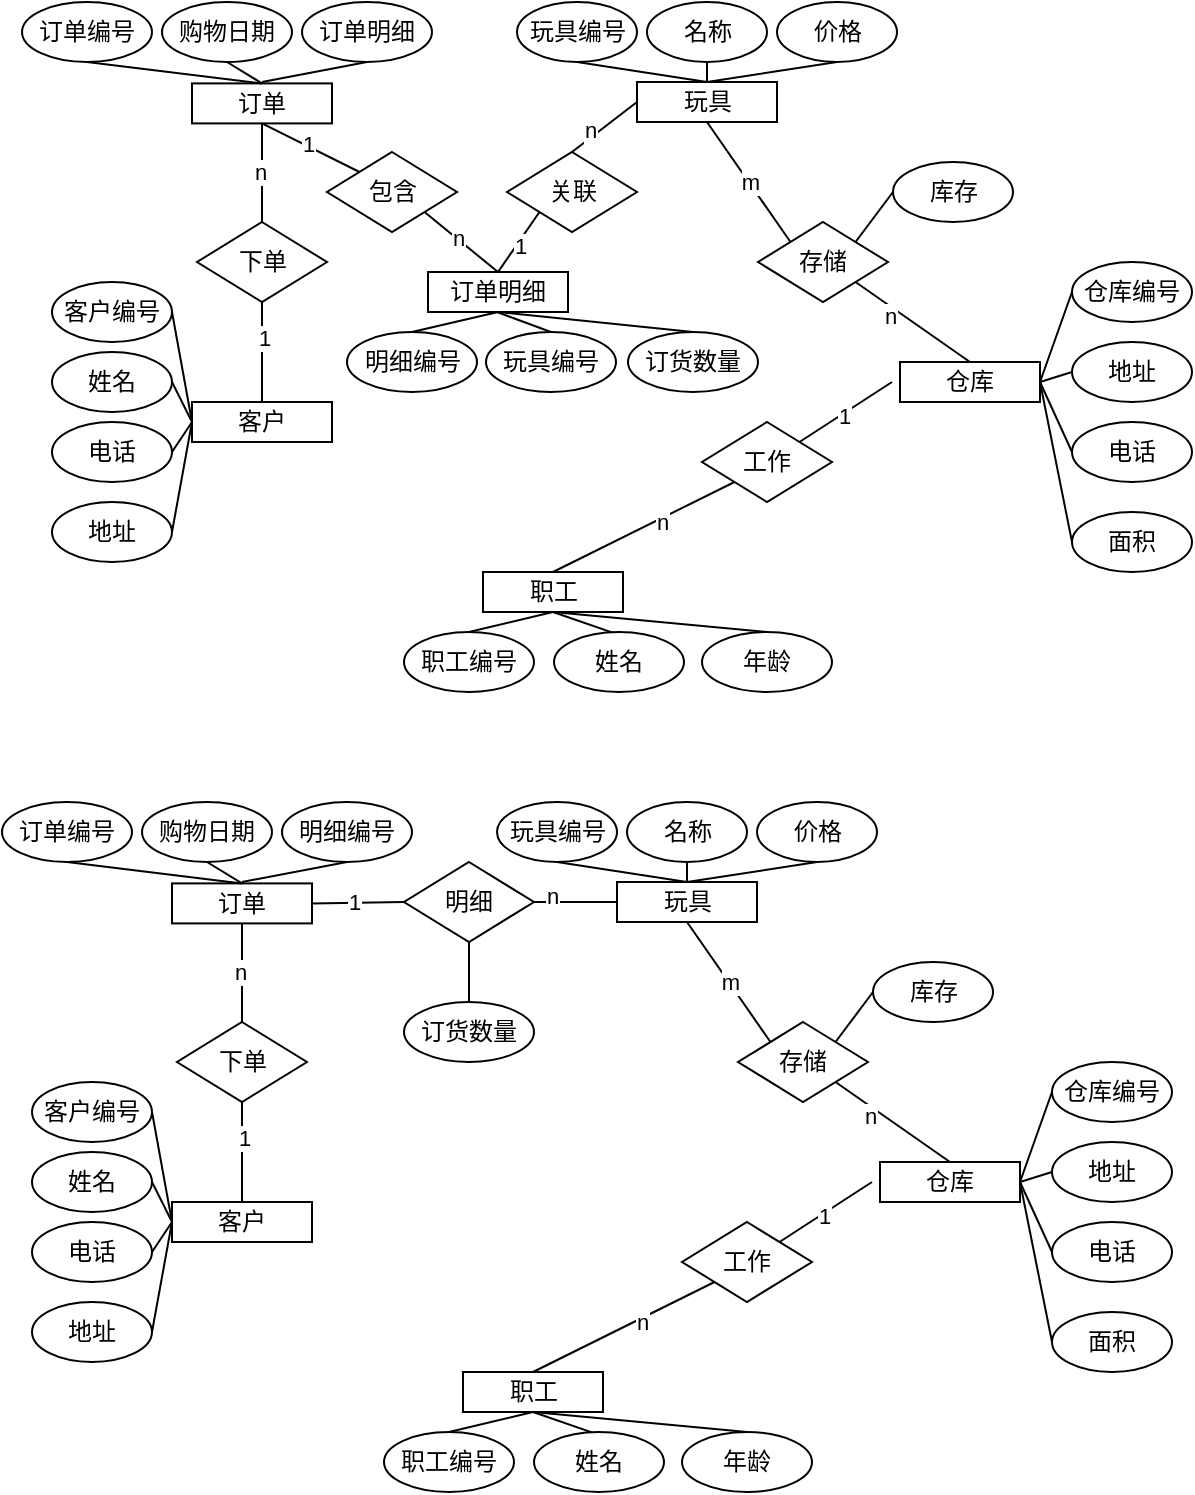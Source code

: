 <mxfile version="26.0.1">
  <diagram name="第 1 页" id="Eqhh9OgGutzszNMs7Qay">
    <mxGraphModel dx="298" dy="305" grid="1" gridSize="10" guides="1" tooltips="1" connect="1" arrows="1" fold="1" page="1" pageScale="1" pageWidth="827" pageHeight="1169" math="0" shadow="0">
      <root>
        <mxCell id="0" />
        <mxCell id="1" parent="0" />
        <mxCell id="LASCqqh6LcDLS0BnJnCz-1" value="玩具" style="rounded=0;whiteSpace=wrap;html=1;" vertex="1" parent="1">
          <mxGeometry x="387.5" y="150" width="70" height="20" as="geometry" />
        </mxCell>
        <mxCell id="LASCqqh6LcDLS0BnJnCz-2" value="客户" style="rounded=0;whiteSpace=wrap;html=1;" vertex="1" parent="1">
          <mxGeometry x="165" y="310" width="70" height="20" as="geometry" />
        </mxCell>
        <mxCell id="LASCqqh6LcDLS0BnJnCz-4" value="玩具编号" style="ellipse;whiteSpace=wrap;html=1;" vertex="1" parent="1">
          <mxGeometry x="327.5" y="110" width="60" height="30" as="geometry" />
        </mxCell>
        <mxCell id="LASCqqh6LcDLS0BnJnCz-5" value="名称" style="ellipse;whiteSpace=wrap;html=1;" vertex="1" parent="1">
          <mxGeometry x="392.5" y="110" width="60" height="30" as="geometry" />
        </mxCell>
        <mxCell id="LASCqqh6LcDLS0BnJnCz-6" value="仓库编号" style="ellipse;whiteSpace=wrap;html=1;" vertex="1" parent="1">
          <mxGeometry x="605" y="240" width="60" height="30" as="geometry" />
        </mxCell>
        <mxCell id="LASCqqh6LcDLS0BnJnCz-7" value="仓库" style="rounded=0;whiteSpace=wrap;html=1;" vertex="1" parent="1">
          <mxGeometry x="519" y="290" width="70" height="20" as="geometry" />
        </mxCell>
        <mxCell id="LASCqqh6LcDLS0BnJnCz-8" value="订单" style="rounded=0;whiteSpace=wrap;html=1;" vertex="1" parent="1">
          <mxGeometry x="165" y="150.7" width="70" height="20" as="geometry" />
        </mxCell>
        <mxCell id="LASCqqh6LcDLS0BnJnCz-11" value="客户编号" style="ellipse;whiteSpace=wrap;html=1;" vertex="1" parent="1">
          <mxGeometry x="95" y="250" width="60" height="30" as="geometry" />
        </mxCell>
        <mxCell id="LASCqqh6LcDLS0BnJnCz-12" value="姓名" style="ellipse;whiteSpace=wrap;html=1;" vertex="1" parent="1">
          <mxGeometry x="95" y="285" width="60" height="30" as="geometry" />
        </mxCell>
        <mxCell id="LASCqqh6LcDLS0BnJnCz-13" value="电话" style="ellipse;whiteSpace=wrap;html=1;" vertex="1" parent="1">
          <mxGeometry x="95" y="320" width="60" height="30" as="geometry" />
        </mxCell>
        <mxCell id="LASCqqh6LcDLS0BnJnCz-15" value="地址" style="ellipse;whiteSpace=wrap;html=1;" vertex="1" parent="1">
          <mxGeometry x="95" y="360" width="60" height="30" as="geometry" />
        </mxCell>
        <mxCell id="LASCqqh6LcDLS0BnJnCz-16" value="价格" style="ellipse;whiteSpace=wrap;html=1;" vertex="1" parent="1">
          <mxGeometry x="457.5" y="110" width="60" height="30" as="geometry" />
        </mxCell>
        <mxCell id="LASCqqh6LcDLS0BnJnCz-17" value="地址" style="ellipse;whiteSpace=wrap;html=1;" vertex="1" parent="1">
          <mxGeometry x="605" y="280" width="60" height="30" as="geometry" />
        </mxCell>
        <mxCell id="LASCqqh6LcDLS0BnJnCz-19" value="电话" style="ellipse;whiteSpace=wrap;html=1;" vertex="1" parent="1">
          <mxGeometry x="605" y="320" width="60" height="30" as="geometry" />
        </mxCell>
        <mxCell id="LASCqqh6LcDLS0BnJnCz-20" value="面积" style="ellipse;whiteSpace=wrap;html=1;" vertex="1" parent="1">
          <mxGeometry x="605" y="365" width="60" height="30" as="geometry" />
        </mxCell>
        <mxCell id="LASCqqh6LcDLS0BnJnCz-23" value="订货数量" style="ellipse;whiteSpace=wrap;html=1;" vertex="1" parent="1">
          <mxGeometry x="383" y="275" width="65" height="30" as="geometry" />
        </mxCell>
        <mxCell id="LASCqqh6LcDLS0BnJnCz-26" value="订单编号" style="ellipse;whiteSpace=wrap;html=1;" vertex="1" parent="1">
          <mxGeometry x="80" y="110.0" width="65" height="30" as="geometry" />
        </mxCell>
        <mxCell id="LASCqqh6LcDLS0BnJnCz-28" value="购物日期" style="ellipse;whiteSpace=wrap;html=1;" vertex="1" parent="1">
          <mxGeometry x="150" y="110.0" width="65" height="30" as="geometry" />
        </mxCell>
        <mxCell id="LASCqqh6LcDLS0BnJnCz-31" value="存储" style="rhombus;whiteSpace=wrap;html=1;" vertex="1" parent="1">
          <mxGeometry x="448" y="220" width="65" height="40" as="geometry" />
        </mxCell>
        <mxCell id="LASCqqh6LcDLS0BnJnCz-32" value="库存" style="ellipse;whiteSpace=wrap;html=1;" vertex="1" parent="1">
          <mxGeometry x="515.5" y="190" width="60" height="30" as="geometry" />
        </mxCell>
        <mxCell id="LASCqqh6LcDLS0BnJnCz-33" value="" style="endArrow=none;html=1;rounded=0;entryX=0;entryY=0;entryDx=0;entryDy=0;exitX=0.5;exitY=1;exitDx=0;exitDy=0;" edge="1" parent="1" source="LASCqqh6LcDLS0BnJnCz-1" target="LASCqqh6LcDLS0BnJnCz-31">
          <mxGeometry width="50" height="50" relative="1" as="geometry">
            <mxPoint x="430" y="190" as="sourcePoint" />
            <mxPoint x="425" y="250" as="targetPoint" />
          </mxGeometry>
        </mxCell>
        <mxCell id="LASCqqh6LcDLS0BnJnCz-37" value="m" style="edgeLabel;html=1;align=center;verticalAlign=middle;resizable=0;points=[];" vertex="1" connectable="0" parent="LASCqqh6LcDLS0BnJnCz-33">
          <mxGeometry x="-0.04" relative="1" as="geometry">
            <mxPoint x="1" y="1" as="offset" />
          </mxGeometry>
        </mxCell>
        <mxCell id="LASCqqh6LcDLS0BnJnCz-34" value="" style="endArrow=none;html=1;rounded=0;exitX=0.5;exitY=0;exitDx=0;exitDy=0;entryX=0;entryY=1;entryDx=0;entryDy=0;" edge="1" parent="1" source="LASCqqh6LcDLS0BnJnCz-84" target="LASCqqh6LcDLS0BnJnCz-60">
          <mxGeometry width="50" height="50" relative="1" as="geometry">
            <mxPoint x="250" y="140.7" as="sourcePoint" />
            <mxPoint x="300" y="90.7" as="targetPoint" />
          </mxGeometry>
        </mxCell>
        <mxCell id="LASCqqh6LcDLS0BnJnCz-63" value="1" style="edgeLabel;html=1;align=center;verticalAlign=middle;resizable=0;points=[];" vertex="1" connectable="0" parent="LASCqqh6LcDLS0BnJnCz-34">
          <mxGeometry x="-0.057" y="-1" relative="1" as="geometry">
            <mxPoint as="offset" />
          </mxGeometry>
        </mxCell>
        <mxCell id="LASCqqh6LcDLS0BnJnCz-35" value="" style="endArrow=none;html=1;rounded=0;exitX=0.5;exitY=1;exitDx=0;exitDy=0;entryX=0.5;entryY=0;entryDx=0;entryDy=0;" edge="1" parent="1" source="LASCqqh6LcDLS0BnJnCz-40" target="LASCqqh6LcDLS0BnJnCz-54">
          <mxGeometry width="50" height="50" relative="1" as="geometry">
            <mxPoint x="405.5" y="395" as="sourcePoint" />
            <mxPoint x="455.5" y="345" as="targetPoint" />
          </mxGeometry>
        </mxCell>
        <mxCell id="LASCqqh6LcDLS0BnJnCz-36" value="" style="endArrow=none;html=1;rounded=0;exitX=1;exitY=1;exitDx=0;exitDy=0;entryX=0.5;entryY=0;entryDx=0;entryDy=0;" edge="1" parent="1" source="LASCqqh6LcDLS0BnJnCz-31" target="LASCqqh6LcDLS0BnJnCz-7">
          <mxGeometry width="50" height="50" relative="1" as="geometry">
            <mxPoint x="415" y="330" as="sourcePoint" />
            <mxPoint x="465" y="280" as="targetPoint" />
          </mxGeometry>
        </mxCell>
        <mxCell id="LASCqqh6LcDLS0BnJnCz-38" value="n" style="edgeLabel;html=1;align=center;verticalAlign=middle;resizable=0;points=[];" vertex="1" connectable="0" parent="LASCqqh6LcDLS0BnJnCz-36">
          <mxGeometry x="-0.318" y="-4" relative="1" as="geometry">
            <mxPoint as="offset" />
          </mxGeometry>
        </mxCell>
        <mxCell id="LASCqqh6LcDLS0BnJnCz-39" value="" style="endArrow=none;html=1;rounded=0;exitX=1;exitY=0;exitDx=0;exitDy=0;entryX=0;entryY=0.5;entryDx=0;entryDy=0;" edge="1" parent="1" source="LASCqqh6LcDLS0BnJnCz-31" target="LASCqqh6LcDLS0BnJnCz-32">
          <mxGeometry width="50" height="50" relative="1" as="geometry">
            <mxPoint x="495" y="230" as="sourcePoint" />
            <mxPoint x="545" y="180" as="targetPoint" />
          </mxGeometry>
        </mxCell>
        <mxCell id="LASCqqh6LcDLS0BnJnCz-40" value="职工" style="rounded=0;whiteSpace=wrap;html=1;" vertex="1" parent="1">
          <mxGeometry x="310.5" y="395" width="70" height="20" as="geometry" />
        </mxCell>
        <mxCell id="LASCqqh6LcDLS0BnJnCz-42" value="工作" style="rhombus;whiteSpace=wrap;html=1;" vertex="1" parent="1">
          <mxGeometry x="420" y="320" width="65" height="40" as="geometry" />
        </mxCell>
        <mxCell id="LASCqqh6LcDLS0BnJnCz-44" value="" style="endArrow=none;html=1;rounded=0;entryX=0.462;entryY=0.019;entryDx=0;entryDy=0;entryPerimeter=0;" edge="1" parent="1" target="LASCqqh6LcDLS0BnJnCz-51">
          <mxGeometry width="50" height="50" relative="1" as="geometry">
            <mxPoint x="345.5" y="415" as="sourcePoint" />
            <mxPoint x="430.5" y="365" as="targetPoint" />
          </mxGeometry>
        </mxCell>
        <mxCell id="LASCqqh6LcDLS0BnJnCz-45" value="" style="endArrow=none;html=1;rounded=0;exitX=1;exitY=0.5;exitDx=0;exitDy=0;entryX=0;entryY=0.5;entryDx=0;entryDy=0;" edge="1" parent="1" source="LASCqqh6LcDLS0BnJnCz-7" target="LASCqqh6LcDLS0BnJnCz-6">
          <mxGeometry width="50" height="50" relative="1" as="geometry">
            <mxPoint x="440" y="510" as="sourcePoint" />
            <mxPoint x="490" y="460" as="targetPoint" />
          </mxGeometry>
        </mxCell>
        <mxCell id="LASCqqh6LcDLS0BnJnCz-46" value="" style="endArrow=none;html=1;rounded=0;exitX=1;exitY=0;exitDx=0;exitDy=0;" edge="1" parent="1" source="LASCqqh6LcDLS0BnJnCz-42">
          <mxGeometry width="50" height="50" relative="1" as="geometry">
            <mxPoint x="467.5" y="320" as="sourcePoint" />
            <mxPoint x="515" y="300" as="targetPoint" />
          </mxGeometry>
        </mxCell>
        <mxCell id="LASCqqh6LcDLS0BnJnCz-49" value="1" style="edgeLabel;html=1;align=center;verticalAlign=middle;resizable=0;points=[];" vertex="1" connectable="0" parent="LASCqqh6LcDLS0BnJnCz-46">
          <mxGeometry x="-0.086" y="-1" relative="1" as="geometry">
            <mxPoint as="offset" />
          </mxGeometry>
        </mxCell>
        <mxCell id="LASCqqh6LcDLS0BnJnCz-47" value="" style="endArrow=none;html=1;rounded=0;entryX=0;entryY=1;entryDx=0;entryDy=0;exitX=0.5;exitY=0;exitDx=0;exitDy=0;" edge="1" parent="1" source="LASCqqh6LcDLS0BnJnCz-40" target="LASCqqh6LcDLS0BnJnCz-42">
          <mxGeometry width="50" height="50" relative="1" as="geometry">
            <mxPoint x="383" y="360" as="sourcePoint" />
            <mxPoint x="439.75" y="380" as="targetPoint" />
          </mxGeometry>
        </mxCell>
        <mxCell id="LASCqqh6LcDLS0BnJnCz-48" value="n" style="edgeLabel;html=1;align=center;verticalAlign=middle;resizable=0;points=[];" vertex="1" connectable="0" parent="LASCqqh6LcDLS0BnJnCz-47">
          <mxGeometry x="0.183" y="-2" relative="1" as="geometry">
            <mxPoint as="offset" />
          </mxGeometry>
        </mxCell>
        <mxCell id="LASCqqh6LcDLS0BnJnCz-50" value="职工编号" style="ellipse;whiteSpace=wrap;html=1;" vertex="1" parent="1">
          <mxGeometry x="271" y="425" width="65" height="30" as="geometry" />
        </mxCell>
        <mxCell id="LASCqqh6LcDLS0BnJnCz-51" value="姓名" style="ellipse;whiteSpace=wrap;html=1;" vertex="1" parent="1">
          <mxGeometry x="346" y="425" width="65" height="30" as="geometry" />
        </mxCell>
        <mxCell id="LASCqqh6LcDLS0BnJnCz-54" value="年龄" style="ellipse;whiteSpace=wrap;html=1;" vertex="1" parent="1">
          <mxGeometry x="420" y="425" width="65" height="30" as="geometry" />
        </mxCell>
        <mxCell id="LASCqqh6LcDLS0BnJnCz-55" value="" style="endArrow=none;html=1;rounded=0;entryX=0.5;entryY=1;entryDx=0;entryDy=0;exitX=0.5;exitY=0;exitDx=0;exitDy=0;" edge="1" parent="1" source="LASCqqh6LcDLS0BnJnCz-50" target="LASCqqh6LcDLS0BnJnCz-40">
          <mxGeometry width="50" height="50" relative="1" as="geometry">
            <mxPoint x="315.5" y="325" as="sourcePoint" />
            <mxPoint x="365.5" y="275" as="targetPoint" />
          </mxGeometry>
        </mxCell>
        <mxCell id="LASCqqh6LcDLS0BnJnCz-56" value="" style="endArrow=none;html=1;rounded=0;entryX=1;entryY=0.5;entryDx=0;entryDy=0;exitX=0;exitY=0.5;exitDx=0;exitDy=0;" edge="1" parent="1" source="LASCqqh6LcDLS0BnJnCz-20" target="LASCqqh6LcDLS0BnJnCz-7">
          <mxGeometry width="50" height="50" relative="1" as="geometry">
            <mxPoint x="575" y="360" as="sourcePoint" />
            <mxPoint x="455" y="280" as="targetPoint" />
          </mxGeometry>
        </mxCell>
        <mxCell id="LASCqqh6LcDLS0BnJnCz-57" value="" style="endArrow=none;html=1;rounded=0;entryX=0;entryY=0.5;entryDx=0;entryDy=0;exitX=1;exitY=0.5;exitDx=0;exitDy=0;" edge="1" parent="1" source="LASCqqh6LcDLS0BnJnCz-7" target="LASCqqh6LcDLS0BnJnCz-19">
          <mxGeometry width="50" height="50" relative="1" as="geometry">
            <mxPoint x="595" y="300" as="sourcePoint" />
            <mxPoint x="465" y="290" as="targetPoint" />
          </mxGeometry>
        </mxCell>
        <mxCell id="LASCqqh6LcDLS0BnJnCz-58" value="" style="endArrow=none;html=1;rounded=0;exitX=1;exitY=0.5;exitDx=0;exitDy=0;entryX=0;entryY=0.5;entryDx=0;entryDy=0;" edge="1" parent="1" source="LASCqqh6LcDLS0BnJnCz-7" target="LASCqqh6LcDLS0BnJnCz-17">
          <mxGeometry width="50" height="50" relative="1" as="geometry">
            <mxPoint x="425" y="350" as="sourcePoint" />
            <mxPoint x="475" y="300" as="targetPoint" />
          </mxGeometry>
        </mxCell>
        <mxCell id="LASCqqh6LcDLS0BnJnCz-60" value="关联" style="rhombus;whiteSpace=wrap;html=1;" vertex="1" parent="1">
          <mxGeometry x="322.5" y="185" width="65" height="40" as="geometry" />
        </mxCell>
        <mxCell id="LASCqqh6LcDLS0BnJnCz-62" value="" style="endArrow=none;html=1;rounded=0;exitX=0;exitY=0.5;exitDx=0;exitDy=0;entryX=0.5;entryY=0;entryDx=0;entryDy=0;" edge="1" parent="1" source="LASCqqh6LcDLS0BnJnCz-1" target="LASCqqh6LcDLS0BnJnCz-60">
          <mxGeometry width="50" height="50" relative="1" as="geometry">
            <mxPoint x="245.5" y="171" as="sourcePoint" />
            <mxPoint x="347.5" y="160" as="targetPoint" />
          </mxGeometry>
        </mxCell>
        <mxCell id="LASCqqh6LcDLS0BnJnCz-64" value="n" style="edgeLabel;html=1;align=center;verticalAlign=middle;resizable=0;points=[];" vertex="1" connectable="0" parent="LASCqqh6LcDLS0BnJnCz-62">
          <mxGeometry x="0.412" y="4" relative="1" as="geometry">
            <mxPoint x="-3" y="-7" as="offset" />
          </mxGeometry>
        </mxCell>
        <mxCell id="LASCqqh6LcDLS0BnJnCz-65" value="" style="endArrow=none;html=1;rounded=0;entryX=0.5;entryY=0;entryDx=0;entryDy=0;exitX=1;exitY=1;exitDx=0;exitDy=0;" edge="1" parent="1" source="LASCqqh6LcDLS0BnJnCz-91" target="LASCqqh6LcDLS0BnJnCz-84">
          <mxGeometry width="50" height="50" relative="1" as="geometry">
            <mxPoint x="350" y="255" as="sourcePoint" />
            <mxPoint x="330.5" y="236" as="targetPoint" />
          </mxGeometry>
        </mxCell>
        <mxCell id="LASCqqh6LcDLS0BnJnCz-90" value="n" style="edgeLabel;html=1;align=center;verticalAlign=middle;resizable=0;points=[];" vertex="1" connectable="0" parent="LASCqqh6LcDLS0BnJnCz-65">
          <mxGeometry x="-0.108" y="1" relative="1" as="geometry">
            <mxPoint as="offset" />
          </mxGeometry>
        </mxCell>
        <mxCell id="LASCqqh6LcDLS0BnJnCz-66" value="" style="endArrow=none;html=1;rounded=0;entryX=0.5;entryY=1;entryDx=0;entryDy=0;exitX=0.5;exitY=0;exitDx=0;exitDy=0;" edge="1" parent="1" source="LASCqqh6LcDLS0BnJnCz-8" target="LASCqqh6LcDLS0BnJnCz-28">
          <mxGeometry width="50" height="50" relative="1" as="geometry">
            <mxPoint x="274.5" y="110" as="sourcePoint" />
            <mxPoint x="317.5" y="91" as="targetPoint" />
          </mxGeometry>
        </mxCell>
        <mxCell id="LASCqqh6LcDLS0BnJnCz-67" value="" style="endArrow=none;html=1;rounded=0;entryX=0.5;entryY=1;entryDx=0;entryDy=0;exitX=0.5;exitY=0;exitDx=0;exitDy=0;" edge="1" parent="1" source="LASCqqh6LcDLS0BnJnCz-8" target="LASCqqh6LcDLS0BnJnCz-26">
          <mxGeometry width="50" height="50" relative="1" as="geometry">
            <mxPoint x="207.5" y="79" as="sourcePoint" />
            <mxPoint x="250.5" y="60" as="targetPoint" />
          </mxGeometry>
        </mxCell>
        <mxCell id="LASCqqh6LcDLS0BnJnCz-68" value="" style="endArrow=none;html=1;rounded=0;entryX=0.5;entryY=0;entryDx=0;entryDy=0;exitX=0.5;exitY=1;exitDx=0;exitDy=0;" edge="1" parent="1" source="LASCqqh6LcDLS0BnJnCz-4" target="LASCqqh6LcDLS0BnJnCz-1">
          <mxGeometry width="50" height="50" relative="1" as="geometry">
            <mxPoint x="375" y="199.7" as="sourcePoint" />
            <mxPoint x="418" y="180.7" as="targetPoint" />
          </mxGeometry>
        </mxCell>
        <mxCell id="LASCqqh6LcDLS0BnJnCz-69" value="" style="endArrow=none;html=1;rounded=0;entryX=0.5;entryY=1;entryDx=0;entryDy=0;exitX=0.5;exitY=0;exitDx=0;exitDy=0;" edge="1" parent="1" source="LASCqqh6LcDLS0BnJnCz-1" target="LASCqqh6LcDLS0BnJnCz-5">
          <mxGeometry width="50" height="50" relative="1" as="geometry">
            <mxPoint x="417.5" y="150" as="sourcePoint" />
            <mxPoint x="452.5" y="60" as="targetPoint" />
          </mxGeometry>
        </mxCell>
        <mxCell id="LASCqqh6LcDLS0BnJnCz-70" value="" style="endArrow=none;html=1;rounded=0;entryX=0.5;entryY=1;entryDx=0;entryDy=0;exitX=0.5;exitY=0;exitDx=0;exitDy=0;" edge="1" parent="1" source="LASCqqh6LcDLS0BnJnCz-1" target="LASCqqh6LcDLS0BnJnCz-16">
          <mxGeometry width="50" height="50" relative="1" as="geometry">
            <mxPoint x="327.5" y="260" as="sourcePoint" />
            <mxPoint x="370.5" y="241" as="targetPoint" />
          </mxGeometry>
        </mxCell>
        <mxCell id="LASCqqh6LcDLS0BnJnCz-71" value="" style="endArrow=none;html=1;rounded=0;entryX=0.5;entryY=1;entryDx=0;entryDy=0;exitX=0.5;exitY=0;exitDx=0;exitDy=0;" edge="1" parent="1" source="LASCqqh6LcDLS0BnJnCz-2" target="LASCqqh6LcDLS0BnJnCz-74">
          <mxGeometry width="50" height="50" relative="1" as="geometry">
            <mxPoint x="337.5" y="270" as="sourcePoint" />
            <mxPoint x="380.5" y="251" as="targetPoint" />
          </mxGeometry>
        </mxCell>
        <mxCell id="LASCqqh6LcDLS0BnJnCz-75" value="1" style="edgeLabel;html=1;align=center;verticalAlign=middle;resizable=0;points=[];" vertex="1" connectable="0" parent="LASCqqh6LcDLS0BnJnCz-71">
          <mxGeometry x="0.3" y="-1" relative="1" as="geometry">
            <mxPoint as="offset" />
          </mxGeometry>
        </mxCell>
        <mxCell id="LASCqqh6LcDLS0BnJnCz-72" value="" style="endArrow=none;html=1;rounded=0;entryX=0.5;entryY=0;entryDx=0;entryDy=0;exitX=0.5;exitY=1;exitDx=0;exitDy=0;" edge="1" parent="1" source="LASCqqh6LcDLS0BnJnCz-8" target="LASCqqh6LcDLS0BnJnCz-74">
          <mxGeometry width="50" height="50" relative="1" as="geometry">
            <mxPoint x="103.5" y="220" as="sourcePoint" />
            <mxPoint x="146.5" y="201" as="targetPoint" />
          </mxGeometry>
        </mxCell>
        <mxCell id="LASCqqh6LcDLS0BnJnCz-76" value="n" style="edgeLabel;html=1;align=center;verticalAlign=middle;resizable=0;points=[];" vertex="1" connectable="0" parent="LASCqqh6LcDLS0BnJnCz-72">
          <mxGeometry x="0.001" y="-1" relative="1" as="geometry">
            <mxPoint as="offset" />
          </mxGeometry>
        </mxCell>
        <mxCell id="LASCqqh6LcDLS0BnJnCz-73" value="" style="endArrow=none;html=1;rounded=0;entryX=0;entryY=0.5;entryDx=0;entryDy=0;exitX=1;exitY=0.5;exitDx=0;exitDy=0;" edge="1" parent="1" source="LASCqqh6LcDLS0BnJnCz-15" target="LASCqqh6LcDLS0BnJnCz-2">
          <mxGeometry width="50" height="50" relative="1" as="geometry">
            <mxPoint x="207.5" y="375" as="sourcePoint" />
            <mxPoint x="250.5" y="356" as="targetPoint" />
          </mxGeometry>
        </mxCell>
        <mxCell id="LASCqqh6LcDLS0BnJnCz-74" value="下单" style="rhombus;whiteSpace=wrap;html=1;" vertex="1" parent="1">
          <mxGeometry x="167.5" y="220" width="65" height="40" as="geometry" />
        </mxCell>
        <mxCell id="LASCqqh6LcDLS0BnJnCz-77" value="" style="endArrow=none;html=1;rounded=0;entryX=0;entryY=0.5;entryDx=0;entryDy=0;exitX=1;exitY=0.5;exitDx=0;exitDy=0;" edge="1" parent="1" source="LASCqqh6LcDLS0BnJnCz-13" target="LASCqqh6LcDLS0BnJnCz-2">
          <mxGeometry width="50" height="50" relative="1" as="geometry">
            <mxPoint x="165" y="385" as="sourcePoint" />
            <mxPoint x="175" y="330" as="targetPoint" />
          </mxGeometry>
        </mxCell>
        <mxCell id="LASCqqh6LcDLS0BnJnCz-78" value="" style="endArrow=none;html=1;rounded=0;entryX=0;entryY=0.5;entryDx=0;entryDy=0;exitX=1;exitY=0.5;exitDx=0;exitDy=0;" edge="1" parent="1" source="LASCqqh6LcDLS0BnJnCz-12" target="LASCqqh6LcDLS0BnJnCz-2">
          <mxGeometry width="50" height="50" relative="1" as="geometry">
            <mxPoint x="175" y="395" as="sourcePoint" />
            <mxPoint x="185" y="340" as="targetPoint" />
          </mxGeometry>
        </mxCell>
        <mxCell id="LASCqqh6LcDLS0BnJnCz-79" value="" style="endArrow=none;html=1;rounded=0;entryX=0;entryY=0.5;entryDx=0;entryDy=0;exitX=1;exitY=0.5;exitDx=0;exitDy=0;" edge="1" parent="1" source="LASCqqh6LcDLS0BnJnCz-11" target="LASCqqh6LcDLS0BnJnCz-2">
          <mxGeometry width="50" height="50" relative="1" as="geometry">
            <mxPoint x="197.5" y="402.5" as="sourcePoint" />
            <mxPoint x="207.5" y="347.5" as="targetPoint" />
          </mxGeometry>
        </mxCell>
        <mxCell id="LASCqqh6LcDLS0BnJnCz-82" value="订单明细" style="ellipse;whiteSpace=wrap;html=1;" vertex="1" parent="1">
          <mxGeometry x="220" y="110.0" width="65" height="30" as="geometry" />
        </mxCell>
        <mxCell id="LASCqqh6LcDLS0BnJnCz-83" value="" style="endArrow=none;html=1;rounded=0;entryX=0.5;entryY=1;entryDx=0;entryDy=0;" edge="1" parent="1" target="LASCqqh6LcDLS0BnJnCz-82">
          <mxGeometry width="50" height="50" relative="1" as="geometry">
            <mxPoint x="200" y="150" as="sourcePoint" />
            <mxPoint x="250" y="100" as="targetPoint" />
          </mxGeometry>
        </mxCell>
        <mxCell id="LASCqqh6LcDLS0BnJnCz-84" value="订单明细" style="rounded=0;whiteSpace=wrap;html=1;" vertex="1" parent="1">
          <mxGeometry x="283" y="245" width="70" height="20" as="geometry" />
        </mxCell>
        <mxCell id="LASCqqh6LcDLS0BnJnCz-85" value="明细编号" style="ellipse;whiteSpace=wrap;html=1;" vertex="1" parent="1">
          <mxGeometry x="242.5" y="275" width="65" height="30" as="geometry" />
        </mxCell>
        <mxCell id="LASCqqh6LcDLS0BnJnCz-86" value="玩具编号" style="ellipse;whiteSpace=wrap;html=1;" vertex="1" parent="1">
          <mxGeometry x="312" y="275" width="65" height="30" as="geometry" />
        </mxCell>
        <mxCell id="LASCqqh6LcDLS0BnJnCz-87" value="" style="endArrow=none;html=1;rounded=0;entryX=0.5;entryY=0;entryDx=0;entryDy=0;exitX=0.5;exitY=1;exitDx=0;exitDy=0;" edge="1" parent="1" source="LASCqqh6LcDLS0BnJnCz-84" target="LASCqqh6LcDLS0BnJnCz-85">
          <mxGeometry width="50" height="50" relative="1" as="geometry">
            <mxPoint x="328.5" y="236" as="sourcePoint" />
            <mxPoint x="328.5" y="255" as="targetPoint" />
          </mxGeometry>
        </mxCell>
        <mxCell id="LASCqqh6LcDLS0BnJnCz-88" value="" style="endArrow=none;html=1;rounded=0;entryX=0.5;entryY=1;entryDx=0;entryDy=0;exitX=0.5;exitY=0;exitDx=0;exitDy=0;" edge="1" parent="1" source="LASCqqh6LcDLS0BnJnCz-23" target="LASCqqh6LcDLS0BnJnCz-84">
          <mxGeometry width="50" height="50" relative="1" as="geometry">
            <mxPoint x="338.5" y="246" as="sourcePoint" />
            <mxPoint x="338.5" y="265" as="targetPoint" />
          </mxGeometry>
        </mxCell>
        <mxCell id="LASCqqh6LcDLS0BnJnCz-89" value="" style="endArrow=none;html=1;rounded=0;entryX=0.5;entryY=0;entryDx=0;entryDy=0;" edge="1" parent="1" target="LASCqqh6LcDLS0BnJnCz-86">
          <mxGeometry width="50" height="50" relative="1" as="geometry">
            <mxPoint x="317.5" y="265" as="sourcePoint" />
            <mxPoint x="348.5" y="275" as="targetPoint" />
          </mxGeometry>
        </mxCell>
        <mxCell id="LASCqqh6LcDLS0BnJnCz-91" value="包含" style="rhombus;whiteSpace=wrap;html=1;" vertex="1" parent="1">
          <mxGeometry x="232.5" y="185" width="65" height="40" as="geometry" />
        </mxCell>
        <mxCell id="LASCqqh6LcDLS0BnJnCz-92" value="" style="endArrow=none;html=1;rounded=0;entryX=0;entryY=0;entryDx=0;entryDy=0;exitX=0.5;exitY=1;exitDx=0;exitDy=0;" edge="1" parent="1" source="LASCqqh6LcDLS0BnJnCz-8" target="LASCqqh6LcDLS0BnJnCz-91">
          <mxGeometry width="50" height="50" relative="1" as="geometry">
            <mxPoint x="270.5" y="160" as="sourcePoint" />
            <mxPoint x="307.5" y="190" as="targetPoint" />
          </mxGeometry>
        </mxCell>
        <mxCell id="LASCqqh6LcDLS0BnJnCz-93" value="1" style="edgeLabel;html=1;align=center;verticalAlign=middle;resizable=0;points=[];" vertex="1" connectable="0" parent="LASCqqh6LcDLS0BnJnCz-92">
          <mxGeometry x="-0.108" y="1" relative="1" as="geometry">
            <mxPoint as="offset" />
          </mxGeometry>
        </mxCell>
        <mxCell id="LASCqqh6LcDLS0BnJnCz-95" value="玩具" style="rounded=0;whiteSpace=wrap;html=1;" vertex="1" parent="1">
          <mxGeometry x="377.5" y="550" width="70" height="20" as="geometry" />
        </mxCell>
        <mxCell id="LASCqqh6LcDLS0BnJnCz-96" value="客户" style="rounded=0;whiteSpace=wrap;html=1;" vertex="1" parent="1">
          <mxGeometry x="155" y="710" width="70" height="20" as="geometry" />
        </mxCell>
        <mxCell id="LASCqqh6LcDLS0BnJnCz-97" value="玩具编号" style="ellipse;whiteSpace=wrap;html=1;" vertex="1" parent="1">
          <mxGeometry x="317.5" y="510" width="60" height="30" as="geometry" />
        </mxCell>
        <mxCell id="LASCqqh6LcDLS0BnJnCz-98" value="名称" style="ellipse;whiteSpace=wrap;html=1;" vertex="1" parent="1">
          <mxGeometry x="382.5" y="510" width="60" height="30" as="geometry" />
        </mxCell>
        <mxCell id="LASCqqh6LcDLS0BnJnCz-99" value="仓库编号" style="ellipse;whiteSpace=wrap;html=1;" vertex="1" parent="1">
          <mxGeometry x="595" y="640" width="60" height="30" as="geometry" />
        </mxCell>
        <mxCell id="LASCqqh6LcDLS0BnJnCz-100" value="仓库" style="rounded=0;whiteSpace=wrap;html=1;" vertex="1" parent="1">
          <mxGeometry x="509" y="690" width="70" height="20" as="geometry" />
        </mxCell>
        <mxCell id="LASCqqh6LcDLS0BnJnCz-101" value="订单" style="rounded=0;whiteSpace=wrap;html=1;" vertex="1" parent="1">
          <mxGeometry x="155" y="550.7" width="70" height="20" as="geometry" />
        </mxCell>
        <mxCell id="LASCqqh6LcDLS0BnJnCz-102" value="客户编号" style="ellipse;whiteSpace=wrap;html=1;" vertex="1" parent="1">
          <mxGeometry x="85" y="650" width="60" height="30" as="geometry" />
        </mxCell>
        <mxCell id="LASCqqh6LcDLS0BnJnCz-103" value="姓名" style="ellipse;whiteSpace=wrap;html=1;" vertex="1" parent="1">
          <mxGeometry x="85" y="685" width="60" height="30" as="geometry" />
        </mxCell>
        <mxCell id="LASCqqh6LcDLS0BnJnCz-104" value="电话" style="ellipse;whiteSpace=wrap;html=1;" vertex="1" parent="1">
          <mxGeometry x="85" y="720" width="60" height="30" as="geometry" />
        </mxCell>
        <mxCell id="LASCqqh6LcDLS0BnJnCz-105" value="地址" style="ellipse;whiteSpace=wrap;html=1;" vertex="1" parent="1">
          <mxGeometry x="85" y="760" width="60" height="30" as="geometry" />
        </mxCell>
        <mxCell id="LASCqqh6LcDLS0BnJnCz-106" value="价格" style="ellipse;whiteSpace=wrap;html=1;" vertex="1" parent="1">
          <mxGeometry x="447.5" y="510" width="60" height="30" as="geometry" />
        </mxCell>
        <mxCell id="LASCqqh6LcDLS0BnJnCz-107" value="地址" style="ellipse;whiteSpace=wrap;html=1;" vertex="1" parent="1">
          <mxGeometry x="595" y="680" width="60" height="30" as="geometry" />
        </mxCell>
        <mxCell id="LASCqqh6LcDLS0BnJnCz-108" value="电话" style="ellipse;whiteSpace=wrap;html=1;" vertex="1" parent="1">
          <mxGeometry x="595" y="720" width="60" height="30" as="geometry" />
        </mxCell>
        <mxCell id="LASCqqh6LcDLS0BnJnCz-109" value="面积" style="ellipse;whiteSpace=wrap;html=1;" vertex="1" parent="1">
          <mxGeometry x="595" y="765" width="60" height="30" as="geometry" />
        </mxCell>
        <mxCell id="LASCqqh6LcDLS0BnJnCz-110" value="订货数量" style="ellipse;whiteSpace=wrap;html=1;" vertex="1" parent="1">
          <mxGeometry x="271" y="610" width="65" height="30" as="geometry" />
        </mxCell>
        <mxCell id="LASCqqh6LcDLS0BnJnCz-111" value="订单编号" style="ellipse;whiteSpace=wrap;html=1;" vertex="1" parent="1">
          <mxGeometry x="70" y="510" width="65" height="30" as="geometry" />
        </mxCell>
        <mxCell id="LASCqqh6LcDLS0BnJnCz-112" value="购物日期" style="ellipse;whiteSpace=wrap;html=1;" vertex="1" parent="1">
          <mxGeometry x="140" y="510" width="65" height="30" as="geometry" />
        </mxCell>
        <mxCell id="LASCqqh6LcDLS0BnJnCz-113" value="存储" style="rhombus;whiteSpace=wrap;html=1;" vertex="1" parent="1">
          <mxGeometry x="438" y="620" width="65" height="40" as="geometry" />
        </mxCell>
        <mxCell id="LASCqqh6LcDLS0BnJnCz-114" value="库存" style="ellipse;whiteSpace=wrap;html=1;" vertex="1" parent="1">
          <mxGeometry x="505.5" y="590" width="60" height="30" as="geometry" />
        </mxCell>
        <mxCell id="LASCqqh6LcDLS0BnJnCz-115" value="" style="endArrow=none;html=1;rounded=0;entryX=0;entryY=0;entryDx=0;entryDy=0;exitX=0.5;exitY=1;exitDx=0;exitDy=0;" edge="1" parent="1" source="LASCqqh6LcDLS0BnJnCz-95" target="LASCqqh6LcDLS0BnJnCz-113">
          <mxGeometry width="50" height="50" relative="1" as="geometry">
            <mxPoint x="420" y="590" as="sourcePoint" />
            <mxPoint x="415" y="650" as="targetPoint" />
          </mxGeometry>
        </mxCell>
        <mxCell id="LASCqqh6LcDLS0BnJnCz-116" value="m" style="edgeLabel;html=1;align=center;verticalAlign=middle;resizable=0;points=[];" vertex="1" connectable="0" parent="LASCqqh6LcDLS0BnJnCz-115">
          <mxGeometry x="-0.04" relative="1" as="geometry">
            <mxPoint x="1" y="1" as="offset" />
          </mxGeometry>
        </mxCell>
        <mxCell id="LASCqqh6LcDLS0BnJnCz-119" value="" style="endArrow=none;html=1;rounded=0;exitX=0.5;exitY=1;exitDx=0;exitDy=0;entryX=0.5;entryY=0;entryDx=0;entryDy=0;" edge="1" parent="1" source="LASCqqh6LcDLS0BnJnCz-123" target="LASCqqh6LcDLS0BnJnCz-133">
          <mxGeometry width="50" height="50" relative="1" as="geometry">
            <mxPoint x="395.5" y="795" as="sourcePoint" />
            <mxPoint x="445.5" y="745" as="targetPoint" />
          </mxGeometry>
        </mxCell>
        <mxCell id="LASCqqh6LcDLS0BnJnCz-120" value="" style="endArrow=none;html=1;rounded=0;exitX=1;exitY=1;exitDx=0;exitDy=0;entryX=0.5;entryY=0;entryDx=0;entryDy=0;" edge="1" parent="1" source="LASCqqh6LcDLS0BnJnCz-113" target="LASCqqh6LcDLS0BnJnCz-100">
          <mxGeometry width="50" height="50" relative="1" as="geometry">
            <mxPoint x="405" y="730" as="sourcePoint" />
            <mxPoint x="455" y="680" as="targetPoint" />
          </mxGeometry>
        </mxCell>
        <mxCell id="LASCqqh6LcDLS0BnJnCz-121" value="n" style="edgeLabel;html=1;align=center;verticalAlign=middle;resizable=0;points=[];" vertex="1" connectable="0" parent="LASCqqh6LcDLS0BnJnCz-120">
          <mxGeometry x="-0.318" y="-4" relative="1" as="geometry">
            <mxPoint as="offset" />
          </mxGeometry>
        </mxCell>
        <mxCell id="LASCqqh6LcDLS0BnJnCz-122" value="" style="endArrow=none;html=1;rounded=0;exitX=1;exitY=0;exitDx=0;exitDy=0;entryX=0;entryY=0.5;entryDx=0;entryDy=0;" edge="1" parent="1" source="LASCqqh6LcDLS0BnJnCz-113" target="LASCqqh6LcDLS0BnJnCz-114">
          <mxGeometry width="50" height="50" relative="1" as="geometry">
            <mxPoint x="485" y="630" as="sourcePoint" />
            <mxPoint x="535" y="580" as="targetPoint" />
          </mxGeometry>
        </mxCell>
        <mxCell id="LASCqqh6LcDLS0BnJnCz-123" value="职工" style="rounded=0;whiteSpace=wrap;html=1;" vertex="1" parent="1">
          <mxGeometry x="300.5" y="795" width="70" height="20" as="geometry" />
        </mxCell>
        <mxCell id="LASCqqh6LcDLS0BnJnCz-124" value="工作" style="rhombus;whiteSpace=wrap;html=1;" vertex="1" parent="1">
          <mxGeometry x="410" y="720" width="65" height="40" as="geometry" />
        </mxCell>
        <mxCell id="LASCqqh6LcDLS0BnJnCz-125" value="" style="endArrow=none;html=1;rounded=0;entryX=0.462;entryY=0.019;entryDx=0;entryDy=0;entryPerimeter=0;" edge="1" parent="1" target="LASCqqh6LcDLS0BnJnCz-132">
          <mxGeometry width="50" height="50" relative="1" as="geometry">
            <mxPoint x="335.5" y="815" as="sourcePoint" />
            <mxPoint x="420.5" y="765" as="targetPoint" />
          </mxGeometry>
        </mxCell>
        <mxCell id="LASCqqh6LcDLS0BnJnCz-126" value="" style="endArrow=none;html=1;rounded=0;exitX=1;exitY=0.5;exitDx=0;exitDy=0;entryX=0;entryY=0.5;entryDx=0;entryDy=0;" edge="1" parent="1" source="LASCqqh6LcDLS0BnJnCz-100" target="LASCqqh6LcDLS0BnJnCz-99">
          <mxGeometry width="50" height="50" relative="1" as="geometry">
            <mxPoint x="430" y="910" as="sourcePoint" />
            <mxPoint x="480" y="860" as="targetPoint" />
          </mxGeometry>
        </mxCell>
        <mxCell id="LASCqqh6LcDLS0BnJnCz-127" value="" style="endArrow=none;html=1;rounded=0;exitX=1;exitY=0;exitDx=0;exitDy=0;" edge="1" parent="1" source="LASCqqh6LcDLS0BnJnCz-124">
          <mxGeometry width="50" height="50" relative="1" as="geometry">
            <mxPoint x="457.5" y="720" as="sourcePoint" />
            <mxPoint x="505" y="700" as="targetPoint" />
          </mxGeometry>
        </mxCell>
        <mxCell id="LASCqqh6LcDLS0BnJnCz-128" value="1" style="edgeLabel;html=1;align=center;verticalAlign=middle;resizable=0;points=[];" vertex="1" connectable="0" parent="LASCqqh6LcDLS0BnJnCz-127">
          <mxGeometry x="-0.086" y="-1" relative="1" as="geometry">
            <mxPoint as="offset" />
          </mxGeometry>
        </mxCell>
        <mxCell id="LASCqqh6LcDLS0BnJnCz-129" value="" style="endArrow=none;html=1;rounded=0;entryX=0;entryY=1;entryDx=0;entryDy=0;exitX=0.5;exitY=0;exitDx=0;exitDy=0;" edge="1" parent="1" source="LASCqqh6LcDLS0BnJnCz-123" target="LASCqqh6LcDLS0BnJnCz-124">
          <mxGeometry width="50" height="50" relative="1" as="geometry">
            <mxPoint x="373" y="760" as="sourcePoint" />
            <mxPoint x="429.75" y="780" as="targetPoint" />
          </mxGeometry>
        </mxCell>
        <mxCell id="LASCqqh6LcDLS0BnJnCz-130" value="n" style="edgeLabel;html=1;align=center;verticalAlign=middle;resizable=0;points=[];" vertex="1" connectable="0" parent="LASCqqh6LcDLS0BnJnCz-129">
          <mxGeometry x="0.183" y="-2" relative="1" as="geometry">
            <mxPoint as="offset" />
          </mxGeometry>
        </mxCell>
        <mxCell id="LASCqqh6LcDLS0BnJnCz-131" value="职工编号" style="ellipse;whiteSpace=wrap;html=1;" vertex="1" parent="1">
          <mxGeometry x="261" y="825" width="65" height="30" as="geometry" />
        </mxCell>
        <mxCell id="LASCqqh6LcDLS0BnJnCz-132" value="姓名" style="ellipse;whiteSpace=wrap;html=1;" vertex="1" parent="1">
          <mxGeometry x="336" y="825" width="65" height="30" as="geometry" />
        </mxCell>
        <mxCell id="LASCqqh6LcDLS0BnJnCz-133" value="年龄" style="ellipse;whiteSpace=wrap;html=1;" vertex="1" parent="1">
          <mxGeometry x="410" y="825" width="65" height="30" as="geometry" />
        </mxCell>
        <mxCell id="LASCqqh6LcDLS0BnJnCz-134" value="" style="endArrow=none;html=1;rounded=0;entryX=0.5;entryY=1;entryDx=0;entryDy=0;exitX=0.5;exitY=0;exitDx=0;exitDy=0;" edge="1" parent="1" source="LASCqqh6LcDLS0BnJnCz-131" target="LASCqqh6LcDLS0BnJnCz-123">
          <mxGeometry width="50" height="50" relative="1" as="geometry">
            <mxPoint x="305.5" y="725" as="sourcePoint" />
            <mxPoint x="355.5" y="675" as="targetPoint" />
          </mxGeometry>
        </mxCell>
        <mxCell id="LASCqqh6LcDLS0BnJnCz-135" value="" style="endArrow=none;html=1;rounded=0;entryX=1;entryY=0.5;entryDx=0;entryDy=0;exitX=0;exitY=0.5;exitDx=0;exitDy=0;" edge="1" parent="1" source="LASCqqh6LcDLS0BnJnCz-109" target="LASCqqh6LcDLS0BnJnCz-100">
          <mxGeometry width="50" height="50" relative="1" as="geometry">
            <mxPoint x="565" y="760" as="sourcePoint" />
            <mxPoint x="445" y="680" as="targetPoint" />
          </mxGeometry>
        </mxCell>
        <mxCell id="LASCqqh6LcDLS0BnJnCz-136" value="" style="endArrow=none;html=1;rounded=0;entryX=0;entryY=0.5;entryDx=0;entryDy=0;exitX=1;exitY=0.5;exitDx=0;exitDy=0;" edge="1" parent="1" source="LASCqqh6LcDLS0BnJnCz-100" target="LASCqqh6LcDLS0BnJnCz-108">
          <mxGeometry width="50" height="50" relative="1" as="geometry">
            <mxPoint x="585" y="700" as="sourcePoint" />
            <mxPoint x="455" y="690" as="targetPoint" />
          </mxGeometry>
        </mxCell>
        <mxCell id="LASCqqh6LcDLS0BnJnCz-137" value="" style="endArrow=none;html=1;rounded=0;exitX=1;exitY=0.5;exitDx=0;exitDy=0;entryX=0;entryY=0.5;entryDx=0;entryDy=0;" edge="1" parent="1" source="LASCqqh6LcDLS0BnJnCz-100" target="LASCqqh6LcDLS0BnJnCz-107">
          <mxGeometry width="50" height="50" relative="1" as="geometry">
            <mxPoint x="415" y="750" as="sourcePoint" />
            <mxPoint x="465" y="700" as="targetPoint" />
          </mxGeometry>
        </mxCell>
        <mxCell id="LASCqqh6LcDLS0BnJnCz-138" value="明细" style="rhombus;whiteSpace=wrap;html=1;" vertex="1" parent="1">
          <mxGeometry x="271" y="540" width="65" height="40" as="geometry" />
        </mxCell>
        <mxCell id="LASCqqh6LcDLS0BnJnCz-139" value="" style="endArrow=none;html=1;rounded=0;exitX=0;exitY=0.5;exitDx=0;exitDy=0;entryX=1;entryY=0.5;entryDx=0;entryDy=0;" edge="1" parent="1" source="LASCqqh6LcDLS0BnJnCz-95" target="LASCqqh6LcDLS0BnJnCz-138">
          <mxGeometry width="50" height="50" relative="1" as="geometry">
            <mxPoint x="235.5" y="571" as="sourcePoint" />
            <mxPoint x="337.5" y="560" as="targetPoint" />
          </mxGeometry>
        </mxCell>
        <mxCell id="LASCqqh6LcDLS0BnJnCz-140" value="n" style="edgeLabel;html=1;align=center;verticalAlign=middle;resizable=0;points=[];" vertex="1" connectable="0" parent="LASCqqh6LcDLS0BnJnCz-139">
          <mxGeometry x="0.412" y="4" relative="1" as="geometry">
            <mxPoint x="-3" y="-7" as="offset" />
          </mxGeometry>
        </mxCell>
        <mxCell id="LASCqqh6LcDLS0BnJnCz-143" value="" style="endArrow=none;html=1;rounded=0;entryX=0.5;entryY=1;entryDx=0;entryDy=0;exitX=0.5;exitY=0;exitDx=0;exitDy=0;" edge="1" parent="1" source="LASCqqh6LcDLS0BnJnCz-101" target="LASCqqh6LcDLS0BnJnCz-112">
          <mxGeometry width="50" height="50" relative="1" as="geometry">
            <mxPoint x="264.5" y="510" as="sourcePoint" />
            <mxPoint x="307.5" y="491" as="targetPoint" />
          </mxGeometry>
        </mxCell>
        <mxCell id="LASCqqh6LcDLS0BnJnCz-144" value="" style="endArrow=none;html=1;rounded=0;entryX=0.5;entryY=1;entryDx=0;entryDy=0;exitX=0.5;exitY=0;exitDx=0;exitDy=0;" edge="1" parent="1" source="LASCqqh6LcDLS0BnJnCz-101" target="LASCqqh6LcDLS0BnJnCz-111">
          <mxGeometry width="50" height="50" relative="1" as="geometry">
            <mxPoint x="197.5" y="479" as="sourcePoint" />
            <mxPoint x="240.5" y="460" as="targetPoint" />
          </mxGeometry>
        </mxCell>
        <mxCell id="LASCqqh6LcDLS0BnJnCz-145" value="" style="endArrow=none;html=1;rounded=0;entryX=0.5;entryY=0;entryDx=0;entryDy=0;exitX=0.5;exitY=1;exitDx=0;exitDy=0;" edge="1" parent="1" source="LASCqqh6LcDLS0BnJnCz-97" target="LASCqqh6LcDLS0BnJnCz-95">
          <mxGeometry width="50" height="50" relative="1" as="geometry">
            <mxPoint x="365" y="599.7" as="sourcePoint" />
            <mxPoint x="408" y="580.7" as="targetPoint" />
          </mxGeometry>
        </mxCell>
        <mxCell id="LASCqqh6LcDLS0BnJnCz-146" value="" style="endArrow=none;html=1;rounded=0;entryX=0.5;entryY=1;entryDx=0;entryDy=0;exitX=0.5;exitY=0;exitDx=0;exitDy=0;" edge="1" parent="1" source="LASCqqh6LcDLS0BnJnCz-95" target="LASCqqh6LcDLS0BnJnCz-98">
          <mxGeometry width="50" height="50" relative="1" as="geometry">
            <mxPoint x="407.5" y="550" as="sourcePoint" />
            <mxPoint x="442.5" y="460" as="targetPoint" />
          </mxGeometry>
        </mxCell>
        <mxCell id="LASCqqh6LcDLS0BnJnCz-147" value="" style="endArrow=none;html=1;rounded=0;entryX=0.5;entryY=1;entryDx=0;entryDy=0;exitX=0.5;exitY=0;exitDx=0;exitDy=0;" edge="1" parent="1" source="LASCqqh6LcDLS0BnJnCz-95" target="LASCqqh6LcDLS0BnJnCz-106">
          <mxGeometry width="50" height="50" relative="1" as="geometry">
            <mxPoint x="317.5" y="660" as="sourcePoint" />
            <mxPoint x="360.5" y="641" as="targetPoint" />
          </mxGeometry>
        </mxCell>
        <mxCell id="LASCqqh6LcDLS0BnJnCz-148" value="" style="endArrow=none;html=1;rounded=0;entryX=0.5;entryY=1;entryDx=0;entryDy=0;exitX=0.5;exitY=0;exitDx=0;exitDy=0;" edge="1" parent="1" source="LASCqqh6LcDLS0BnJnCz-96" target="LASCqqh6LcDLS0BnJnCz-153">
          <mxGeometry width="50" height="50" relative="1" as="geometry">
            <mxPoint x="327.5" y="670" as="sourcePoint" />
            <mxPoint x="370.5" y="651" as="targetPoint" />
          </mxGeometry>
        </mxCell>
        <mxCell id="LASCqqh6LcDLS0BnJnCz-149" value="1" style="edgeLabel;html=1;align=center;verticalAlign=middle;resizable=0;points=[];" vertex="1" connectable="0" parent="LASCqqh6LcDLS0BnJnCz-148">
          <mxGeometry x="0.3" y="-1" relative="1" as="geometry">
            <mxPoint as="offset" />
          </mxGeometry>
        </mxCell>
        <mxCell id="LASCqqh6LcDLS0BnJnCz-150" value="" style="endArrow=none;html=1;rounded=0;entryX=0.5;entryY=0;entryDx=0;entryDy=0;exitX=0.5;exitY=1;exitDx=0;exitDy=0;" edge="1" parent="1" source="LASCqqh6LcDLS0BnJnCz-101" target="LASCqqh6LcDLS0BnJnCz-153">
          <mxGeometry width="50" height="50" relative="1" as="geometry">
            <mxPoint x="93.5" y="620" as="sourcePoint" />
            <mxPoint x="136.5" y="601" as="targetPoint" />
          </mxGeometry>
        </mxCell>
        <mxCell id="LASCqqh6LcDLS0BnJnCz-151" value="n" style="edgeLabel;html=1;align=center;verticalAlign=middle;resizable=0;points=[];" vertex="1" connectable="0" parent="LASCqqh6LcDLS0BnJnCz-150">
          <mxGeometry x="0.001" y="-1" relative="1" as="geometry">
            <mxPoint as="offset" />
          </mxGeometry>
        </mxCell>
        <mxCell id="LASCqqh6LcDLS0BnJnCz-152" value="" style="endArrow=none;html=1;rounded=0;entryX=0;entryY=0.5;entryDx=0;entryDy=0;exitX=1;exitY=0.5;exitDx=0;exitDy=0;" edge="1" parent="1" source="LASCqqh6LcDLS0BnJnCz-105" target="LASCqqh6LcDLS0BnJnCz-96">
          <mxGeometry width="50" height="50" relative="1" as="geometry">
            <mxPoint x="197.5" y="775" as="sourcePoint" />
            <mxPoint x="240.5" y="756" as="targetPoint" />
          </mxGeometry>
        </mxCell>
        <mxCell id="LASCqqh6LcDLS0BnJnCz-153" value="下单" style="rhombus;whiteSpace=wrap;html=1;" vertex="1" parent="1">
          <mxGeometry x="157.5" y="620" width="65" height="40" as="geometry" />
        </mxCell>
        <mxCell id="LASCqqh6LcDLS0BnJnCz-154" value="" style="endArrow=none;html=1;rounded=0;entryX=0;entryY=0.5;entryDx=0;entryDy=0;exitX=1;exitY=0.5;exitDx=0;exitDy=0;" edge="1" parent="1" source="LASCqqh6LcDLS0BnJnCz-104" target="LASCqqh6LcDLS0BnJnCz-96">
          <mxGeometry width="50" height="50" relative="1" as="geometry">
            <mxPoint x="155" y="785" as="sourcePoint" />
            <mxPoint x="165" y="730" as="targetPoint" />
          </mxGeometry>
        </mxCell>
        <mxCell id="LASCqqh6LcDLS0BnJnCz-155" value="" style="endArrow=none;html=1;rounded=0;entryX=0;entryY=0.5;entryDx=0;entryDy=0;exitX=1;exitY=0.5;exitDx=0;exitDy=0;" edge="1" parent="1" source="LASCqqh6LcDLS0BnJnCz-103" target="LASCqqh6LcDLS0BnJnCz-96">
          <mxGeometry width="50" height="50" relative="1" as="geometry">
            <mxPoint x="165" y="795" as="sourcePoint" />
            <mxPoint x="175" y="740" as="targetPoint" />
          </mxGeometry>
        </mxCell>
        <mxCell id="LASCqqh6LcDLS0BnJnCz-156" value="" style="endArrow=none;html=1;rounded=0;entryX=0;entryY=0.5;entryDx=0;entryDy=0;exitX=1;exitY=0.5;exitDx=0;exitDy=0;" edge="1" parent="1" source="LASCqqh6LcDLS0BnJnCz-102" target="LASCqqh6LcDLS0BnJnCz-96">
          <mxGeometry width="50" height="50" relative="1" as="geometry">
            <mxPoint x="187.5" y="802.5" as="sourcePoint" />
            <mxPoint x="197.5" y="747.5" as="targetPoint" />
          </mxGeometry>
        </mxCell>
        <mxCell id="LASCqqh6LcDLS0BnJnCz-157" value="明细编号" style="ellipse;whiteSpace=wrap;html=1;" vertex="1" parent="1">
          <mxGeometry x="210" y="510" width="65" height="30" as="geometry" />
        </mxCell>
        <mxCell id="LASCqqh6LcDLS0BnJnCz-158" value="" style="endArrow=none;html=1;rounded=0;entryX=0.5;entryY=1;entryDx=0;entryDy=0;" edge="1" parent="1" target="LASCqqh6LcDLS0BnJnCz-157">
          <mxGeometry width="50" height="50" relative="1" as="geometry">
            <mxPoint x="190" y="550" as="sourcePoint" />
            <mxPoint x="240" y="500" as="targetPoint" />
          </mxGeometry>
        </mxCell>
        <mxCell id="LASCqqh6LcDLS0BnJnCz-166" value="" style="endArrow=none;html=1;rounded=0;entryX=0;entryY=0.5;entryDx=0;entryDy=0;exitX=1;exitY=0.5;exitDx=0;exitDy=0;" edge="1" parent="1" source="LASCqqh6LcDLS0BnJnCz-101" target="LASCqqh6LcDLS0BnJnCz-138">
          <mxGeometry width="50" height="50" relative="1" as="geometry">
            <mxPoint x="260.5" y="560" as="sourcePoint" />
            <mxPoint x="238.75" y="595" as="targetPoint" />
          </mxGeometry>
        </mxCell>
        <mxCell id="LASCqqh6LcDLS0BnJnCz-167" value="1" style="edgeLabel;html=1;align=center;verticalAlign=middle;resizable=0;points=[];" vertex="1" connectable="0" parent="LASCqqh6LcDLS0BnJnCz-166">
          <mxGeometry x="-0.108" y="1" relative="1" as="geometry">
            <mxPoint as="offset" />
          </mxGeometry>
        </mxCell>
        <mxCell id="LASCqqh6LcDLS0BnJnCz-169" value="" style="endArrow=none;html=1;rounded=0;entryX=0.5;entryY=1;entryDx=0;entryDy=0;exitX=0.5;exitY=0;exitDx=0;exitDy=0;" edge="1" parent="1" source="LASCqqh6LcDLS0BnJnCz-110" target="LASCqqh6LcDLS0BnJnCz-138">
          <mxGeometry width="50" height="50" relative="1" as="geometry">
            <mxPoint x="235" y="571" as="sourcePoint" />
            <mxPoint x="281" y="570" as="targetPoint" />
          </mxGeometry>
        </mxCell>
      </root>
    </mxGraphModel>
  </diagram>
</mxfile>
